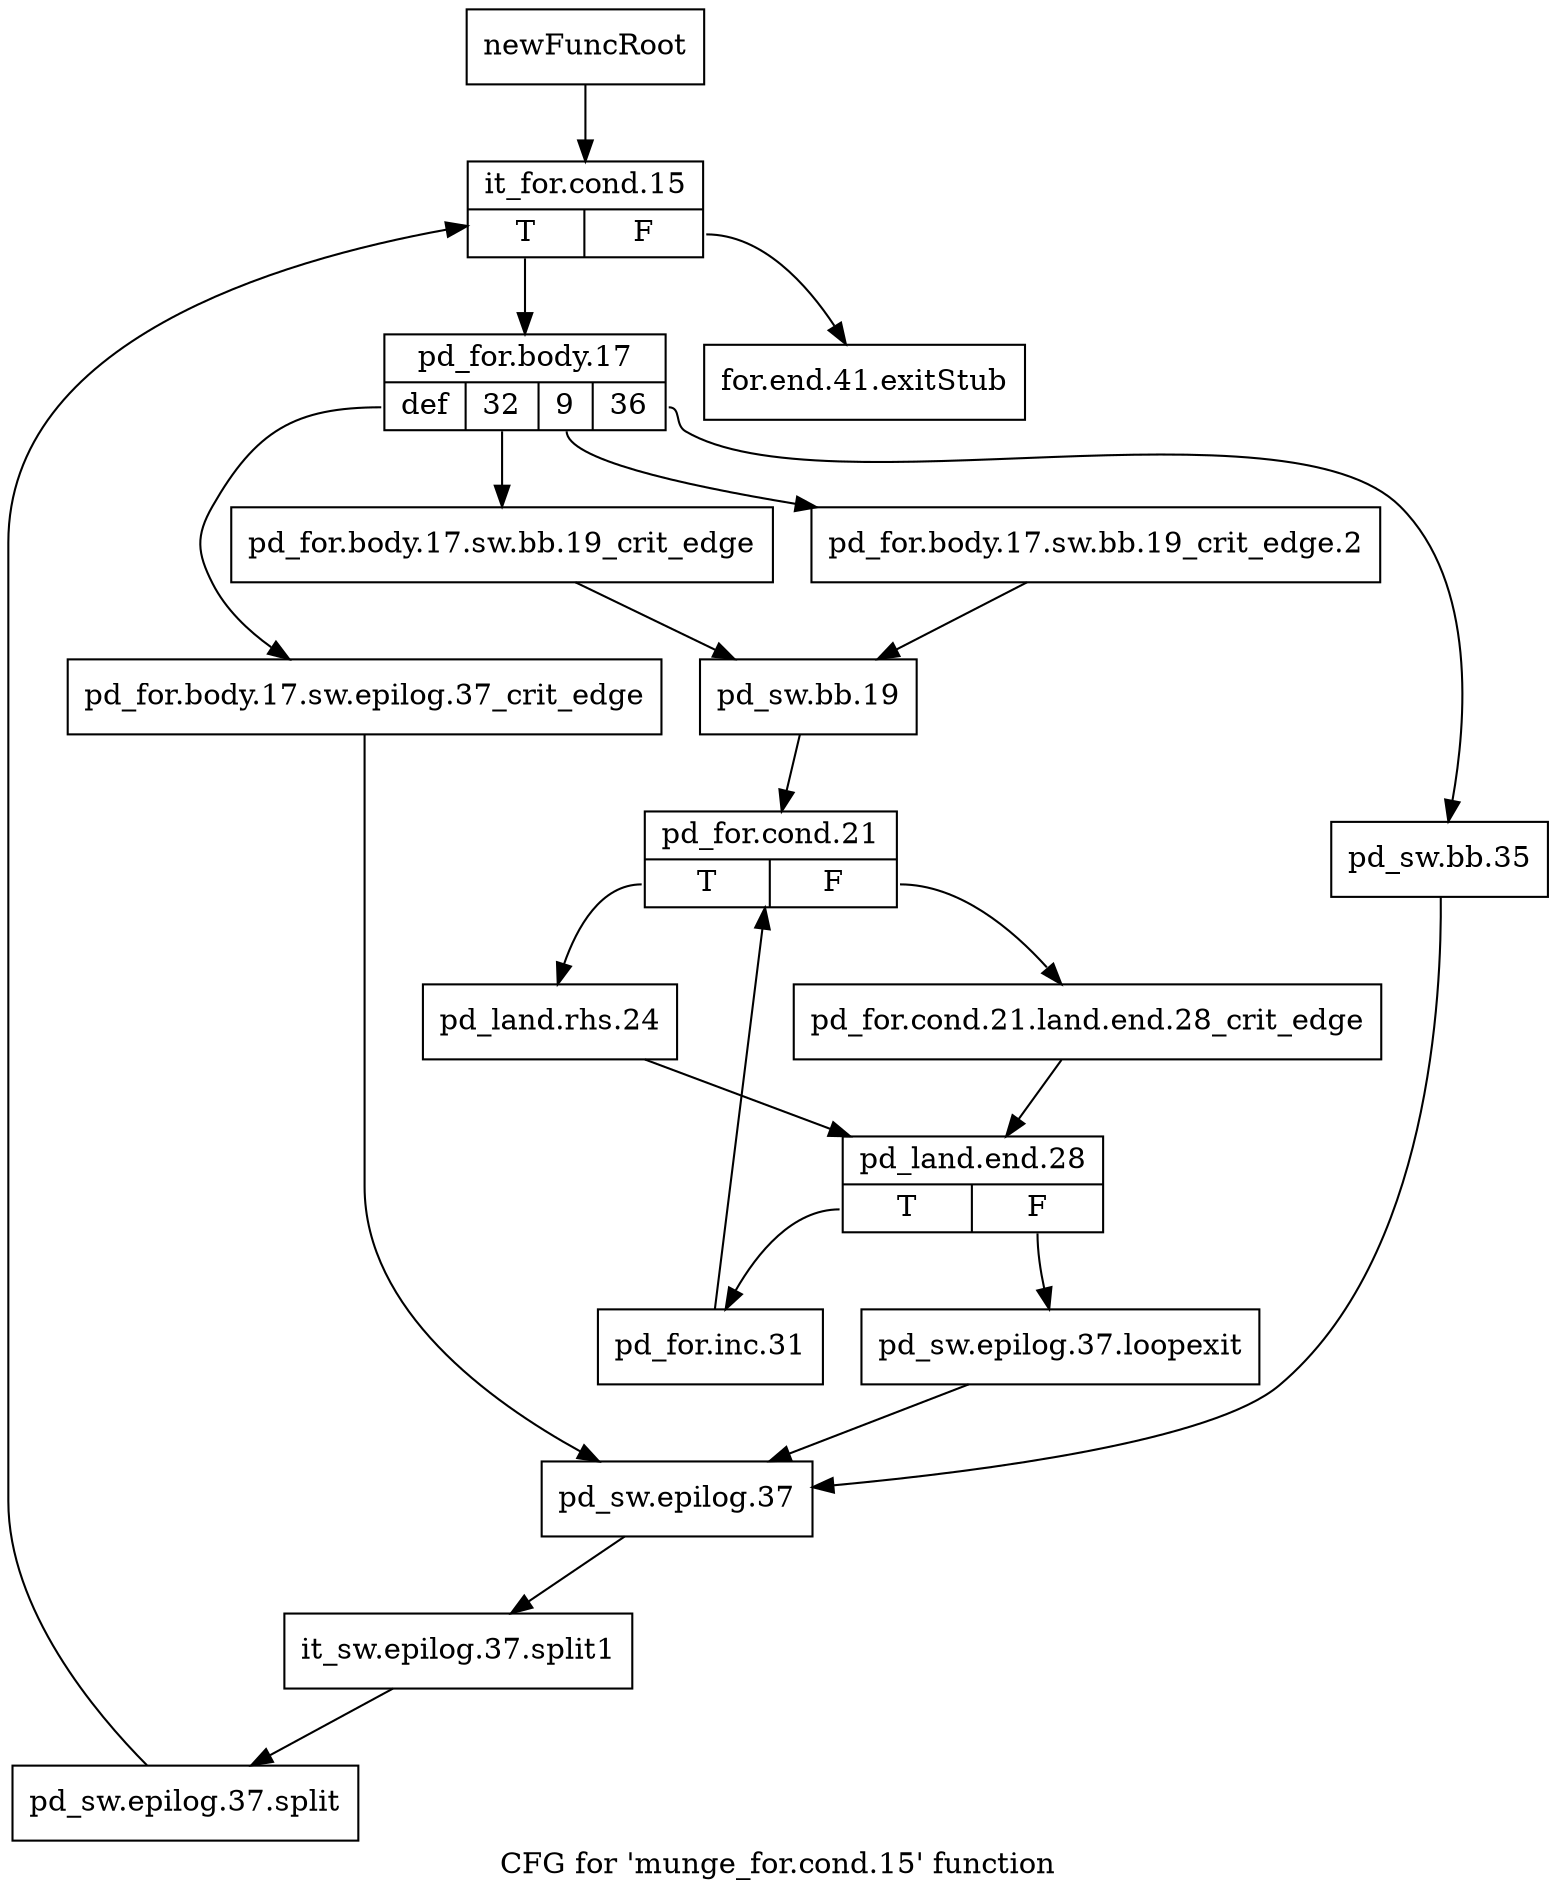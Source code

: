 digraph "CFG for 'munge_for.cond.15' function" {
	label="CFG for 'munge_for.cond.15' function";

	Node0xa2e68c0 [shape=record,label="{newFuncRoot}"];
	Node0xa2e68c0 -> Node0xa2e6960;
	Node0xa2e6910 [shape=record,label="{for.end.41.exitStub}"];
	Node0xa2e6960 [shape=record,label="{it_for.cond.15|{<s0>T|<s1>F}}"];
	Node0xa2e6960:s0 -> Node0xa2e69b0;
	Node0xa2e6960:s1 -> Node0xa2e6910;
	Node0xa2e69b0 [shape=record,label="{pd_for.body.17|{<s0>def|<s1>32|<s2>9|<s3>36}}"];
	Node0xa2e69b0:s0 -> Node0xa2e6d20;
	Node0xa2e69b0:s1 -> Node0xa2e6aa0;
	Node0xa2e69b0:s2 -> Node0xa2e6a50;
	Node0xa2e69b0:s3 -> Node0xa2e6a00;
	Node0xa2e6a00 [shape=record,label="{pd_sw.bb.35}"];
	Node0xa2e6a00 -> Node0xa2e6d70;
	Node0xa2e6a50 [shape=record,label="{pd_for.body.17.sw.bb.19_crit_edge.2}"];
	Node0xa2e6a50 -> Node0xa2e6af0;
	Node0xa2e6aa0 [shape=record,label="{pd_for.body.17.sw.bb.19_crit_edge}"];
	Node0xa2e6aa0 -> Node0xa2e6af0;
	Node0xa2e6af0 [shape=record,label="{pd_sw.bb.19}"];
	Node0xa2e6af0 -> Node0xa2e6b40;
	Node0xa2e6b40 [shape=record,label="{pd_for.cond.21|{<s0>T|<s1>F}}"];
	Node0xa2e6b40:s0 -> Node0xa2e6be0;
	Node0xa2e6b40:s1 -> Node0xa2e6b90;
	Node0xa2e6b90 [shape=record,label="{pd_for.cond.21.land.end.28_crit_edge}"];
	Node0xa2e6b90 -> Node0xa2e6c30;
	Node0xa2e6be0 [shape=record,label="{pd_land.rhs.24}"];
	Node0xa2e6be0 -> Node0xa2e6c30;
	Node0xa2e6c30 [shape=record,label="{pd_land.end.28|{<s0>T|<s1>F}}"];
	Node0xa2e6c30:s0 -> Node0xa2e6cd0;
	Node0xa2e6c30:s1 -> Node0xa2e6c80;
	Node0xa2e6c80 [shape=record,label="{pd_sw.epilog.37.loopexit}"];
	Node0xa2e6c80 -> Node0xa2e6d70;
	Node0xa2e6cd0 [shape=record,label="{pd_for.inc.31}"];
	Node0xa2e6cd0 -> Node0xa2e6b40;
	Node0xa2e6d20 [shape=record,label="{pd_for.body.17.sw.epilog.37_crit_edge}"];
	Node0xa2e6d20 -> Node0xa2e6d70;
	Node0xa2e6d70 [shape=record,label="{pd_sw.epilog.37}"];
	Node0xa2e6d70 -> Node0xf130330;
	Node0xf130330 [shape=record,label="{it_sw.epilog.37.split1}"];
	Node0xf130330 -> Node0xf12ee90;
	Node0xf12ee90 [shape=record,label="{pd_sw.epilog.37.split}"];
	Node0xf12ee90 -> Node0xa2e6960;
}
